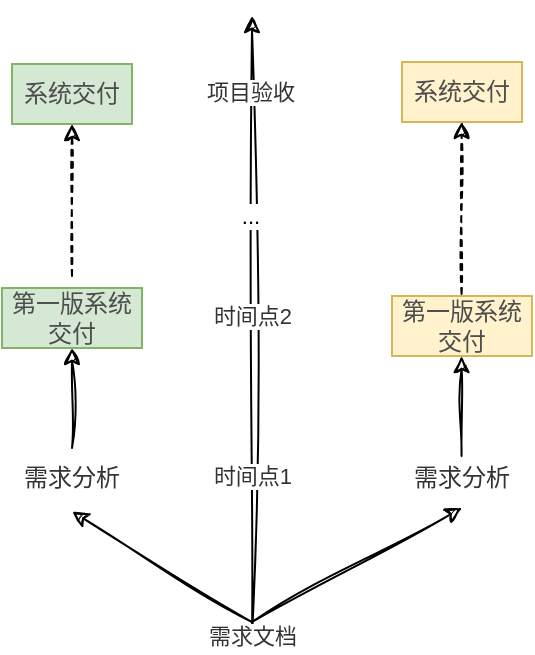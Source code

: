 <mxfile version="24.0.2" type="github">
  <diagram name="第 1 页" id="cHEvMuXp1ahBySsxnO7c">
    <mxGraphModel dx="1259" dy="702" grid="1" gridSize="10" guides="1" tooltips="1" connect="1" arrows="1" fold="1" page="1" pageScale="1" pageWidth="827" pageHeight="1169" math="0" shadow="0">
      <root>
        <mxCell id="0" />
        <mxCell id="1" parent="0" />
        <mxCell id="Ing6VwwBwrMwVO2bGWnr-1" value="" style="endArrow=classic;html=1;rounded=0;sketch=1;curveFitting=1;jiggle=2;" parent="1" edge="1">
          <mxGeometry width="50" height="50" relative="1" as="geometry">
            <mxPoint x="420" y="480" as="sourcePoint" />
            <mxPoint x="420" y="170" as="targetPoint" />
          </mxGeometry>
        </mxCell>
        <mxCell id="Ing6VwwBwrMwVO2bGWnr-2" value="时间点1" style="edgeLabel;html=1;align=center;verticalAlign=middle;resizable=0;points=[];fontColor=#333333;" parent="Ing6VwwBwrMwVO2bGWnr-1" vertex="1" connectable="0">
          <mxGeometry x="0.027" y="-4" relative="1" as="geometry">
            <mxPoint x="-4" y="79" as="offset" />
          </mxGeometry>
        </mxCell>
        <mxCell id="Ing6VwwBwrMwVO2bGWnr-3" value="需求文档" style="edgeLabel;html=1;align=center;verticalAlign=middle;resizable=0;points=[];fontColor=#333333;" parent="Ing6VwwBwrMwVO2bGWnr-1" vertex="1" connectable="0">
          <mxGeometry x="-0.89" relative="1" as="geometry">
            <mxPoint y="17" as="offset" />
          </mxGeometry>
        </mxCell>
        <mxCell id="Ing6VwwBwrMwVO2bGWnr-4" value="时间点2" style="edgeLabel;html=1;align=center;verticalAlign=middle;resizable=0;points=[];fontColor=#333333;" parent="Ing6VwwBwrMwVO2bGWnr-1" vertex="1" connectable="0">
          <mxGeometry x="0.462" y="2" relative="1" as="geometry">
            <mxPoint x="2" y="66" as="offset" />
          </mxGeometry>
        </mxCell>
        <mxCell id="Ing6VwwBwrMwVO2bGWnr-5" value="..." style="edgeLabel;html=1;align=center;verticalAlign=middle;resizable=0;points=[];" parent="Ing6VwwBwrMwVO2bGWnr-1" vertex="1" connectable="0">
          <mxGeometry x="0.355" y="1" relative="1" as="geometry">
            <mxPoint as="offset" />
          </mxGeometry>
        </mxCell>
        <mxCell id="Ing6VwwBwrMwVO2bGWnr-6" value="项目验收" style="edgeLabel;html=1;align=center;verticalAlign=middle;resizable=0;points=[];fontColor=#333333;" parent="Ing6VwwBwrMwVO2bGWnr-1" vertex="1" connectable="0">
          <mxGeometry x="0.756" y="1" relative="1" as="geometry">
            <mxPoint as="offset" />
          </mxGeometry>
        </mxCell>
        <mxCell id="Ing6VwwBwrMwVO2bGWnr-7" value="需求分析" style="text;html=1;align=center;verticalAlign=middle;whiteSpace=wrap;rounded=0;fontColor=#333333;" parent="1" vertex="1">
          <mxGeometry x="300" y="386" width="60" height="30" as="geometry" />
        </mxCell>
        <mxCell id="Ing6VwwBwrMwVO2bGWnr-8" value="需求分析" style="text;html=1;align=center;verticalAlign=middle;whiteSpace=wrap;rounded=0;fontColor=#333333;" parent="1" vertex="1">
          <mxGeometry x="495" y="386" width="60" height="30" as="geometry" />
        </mxCell>
        <mxCell id="Ing6VwwBwrMwVO2bGWnr-9" value="第一版系统交付" style="text;html=1;align=center;verticalAlign=middle;whiteSpace=wrap;rounded=0;fillColor=#d5e8d4;strokeColor=#82b366;fontColor=#4D4D4D;" parent="1" vertex="1">
          <mxGeometry x="295" y="306" width="70" height="30" as="geometry" />
        </mxCell>
        <mxCell id="Ing6VwwBwrMwVO2bGWnr-10" value="第一版系统交付" style="text;html=1;align=center;verticalAlign=middle;whiteSpace=wrap;rounded=0;fillColor=#fff2cc;strokeColor=#d6b656;fontColor=#4D4D4D;" parent="1" vertex="1">
          <mxGeometry x="490" y="310" width="70" height="30" as="geometry" />
        </mxCell>
        <mxCell id="Ing6VwwBwrMwVO2bGWnr-11" value="" style="endArrow=classic;html=1;rounded=0;entryX=0.5;entryY=1;entryDx=0;entryDy=0;sketch=1;curveFitting=1;jiggle=2;" parent="1" target="Ing6VwwBwrMwVO2bGWnr-8" edge="1">
          <mxGeometry width="50" height="50" relative="1" as="geometry">
            <mxPoint x="420" y="473" as="sourcePoint" />
            <mxPoint x="500" y="423" as="targetPoint" />
          </mxGeometry>
        </mxCell>
        <mxCell id="Ing6VwwBwrMwVO2bGWnr-12" value="" style="endArrow=classic;html=1;rounded=0;entryX=0.502;entryY=1.061;entryDx=0;entryDy=0;entryPerimeter=0;sketch=1;curveFitting=1;jiggle=2;" parent="1" target="Ing6VwwBwrMwVO2bGWnr-7" edge="1">
          <mxGeometry width="50" height="50" relative="1" as="geometry">
            <mxPoint x="420" y="473" as="sourcePoint" />
            <mxPoint x="330.0" y="419" as="targetPoint" />
          </mxGeometry>
        </mxCell>
        <mxCell id="Ing6VwwBwrMwVO2bGWnr-13" value="" style="endArrow=classic;html=1;rounded=0;exitX=0.5;exitY=0;exitDx=0;exitDy=0;entryX=0.5;entryY=1;entryDx=0;entryDy=0;sketch=1;curveFitting=1;jiggle=2;" parent="1" source="Ing6VwwBwrMwVO2bGWnr-7" target="Ing6VwwBwrMwVO2bGWnr-9" edge="1">
          <mxGeometry width="50" height="50" relative="1" as="geometry">
            <mxPoint x="410" y="400" as="sourcePoint" />
            <mxPoint x="460" y="350" as="targetPoint" />
          </mxGeometry>
        </mxCell>
        <mxCell id="Ing6VwwBwrMwVO2bGWnr-14" value="" style="endArrow=classic;html=1;rounded=0;exitX=0.5;exitY=0;exitDx=0;exitDy=0;entryX=0.5;entryY=1;entryDx=0;entryDy=0;sketch=1;curveFitting=1;jiggle=2;" parent="1" edge="1">
          <mxGeometry width="50" height="50" relative="1" as="geometry">
            <mxPoint x="524.78" y="390" as="sourcePoint" />
            <mxPoint x="524.78" y="340" as="targetPoint" />
          </mxGeometry>
        </mxCell>
        <mxCell id="Ing6VwwBwrMwVO2bGWnr-15" value="系统交付" style="text;html=1;align=center;verticalAlign=middle;whiteSpace=wrap;rounded=0;fillColor=#d5e8d4;strokeColor=#82b366;fontColor=#4D4D4D;" parent="1" vertex="1">
          <mxGeometry x="300" y="194" width="60" height="30" as="geometry" />
        </mxCell>
        <mxCell id="Ing6VwwBwrMwVO2bGWnr-16" value="系统交付" style="text;html=1;align=center;verticalAlign=middle;whiteSpace=wrap;rounded=0;fillColor=#fff2cc;strokeColor=#d6b656;fontColor=#4D4D4D;" parent="1" vertex="1">
          <mxGeometry x="495" y="193" width="60" height="30" as="geometry" />
        </mxCell>
        <mxCell id="Ing6VwwBwrMwVO2bGWnr-17" value="" style="endArrow=classic;html=1;rounded=0;entryX=0.5;entryY=1;entryDx=0;entryDy=0;dashed=1;sketch=1;curveFitting=1;jiggle=2;" parent="1" target="Ing6VwwBwrMwVO2bGWnr-15" edge="1">
          <mxGeometry width="50" height="50" relative="1" as="geometry">
            <mxPoint x="330" y="300" as="sourcePoint" />
            <mxPoint x="340" y="346" as="targetPoint" />
          </mxGeometry>
        </mxCell>
        <mxCell id="Ing6VwwBwrMwVO2bGWnr-18" value="" style="endArrow=classic;html=1;rounded=0;entryX=0.5;entryY=1;entryDx=0;entryDy=0;dashed=1;sketch=1;curveFitting=1;jiggle=2;" parent="1" edge="1">
          <mxGeometry width="50" height="50" relative="1" as="geometry">
            <mxPoint x="524.79" y="309" as="sourcePoint" />
            <mxPoint x="524.79" y="223" as="targetPoint" />
          </mxGeometry>
        </mxCell>
      </root>
    </mxGraphModel>
  </diagram>
</mxfile>
